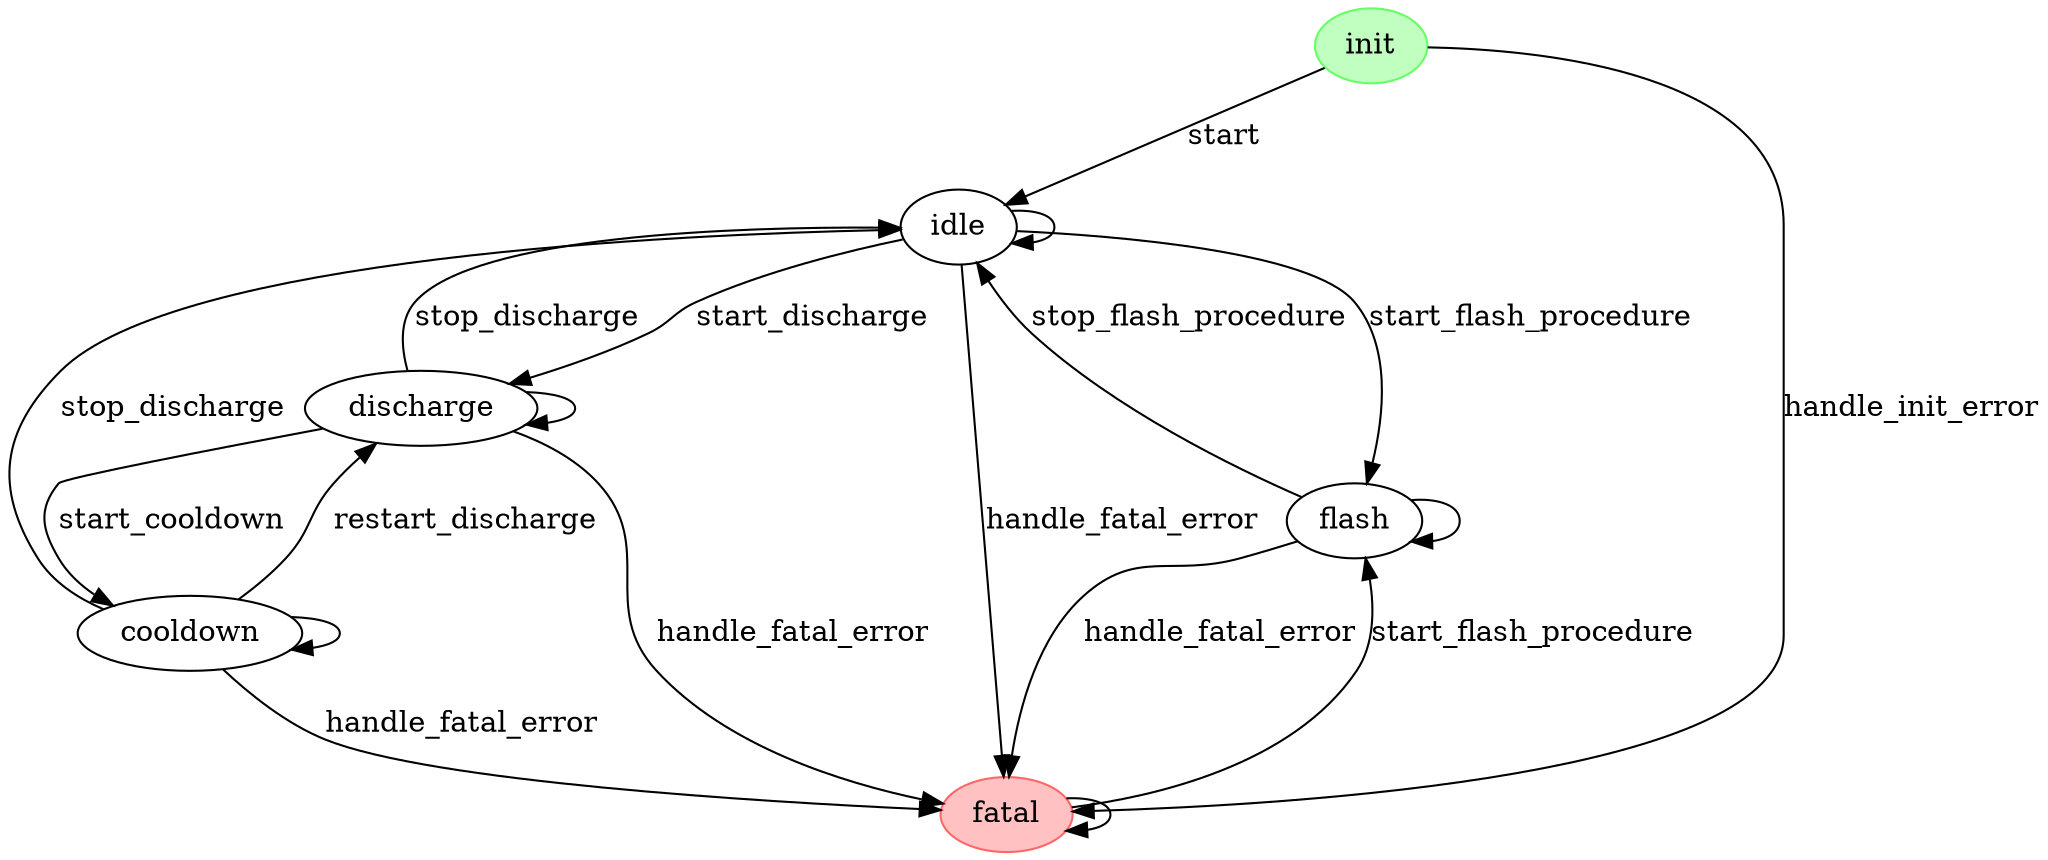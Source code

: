 digraph "fsm" {
    bgcolor="white"
    layout="dot"
    center=true
    concentrate=false
    // splines="ortho"

    init [
        style="filled"
        color="#66ff66"
        fillcolor="#c1ffc1"
    ]
    idle
    flash
    discharge
    cooldown
    fatal [
        style="filled"
        color="#ff6666"
        fillcolor="#ffc1c1"
    ]

    init -> idle [label="start"]
    init -> fatal [label="handle_init_error"]

    idle -> idle
    idle -> discharge [label="start_discharge"]
    idle -> fatal [label="handle_fatal_error"]
    idle -> flash [label="start_flash_procedure"]

    flash -> flash
    flash -> idle [label="stop_flash_procedure"]
    flash -> fatal [label="handle_fatal_error"]

    discharge -> discharge
    discharge -> idle [label="stop_discharge"]
    discharge -> cooldown [label="start_cooldown"]
    discharge -> fatal [label="handle_fatal_error"]

    cooldown -> cooldown
    cooldown -> idle [label="stop_discharge"]
    cooldown -> discharge [label="restart_discharge"]
    cooldown -> fatal [label="handle_fatal_error"]

    fatal -> fatal
    fatal -> flash [label="start_flash_procedure"]
}
